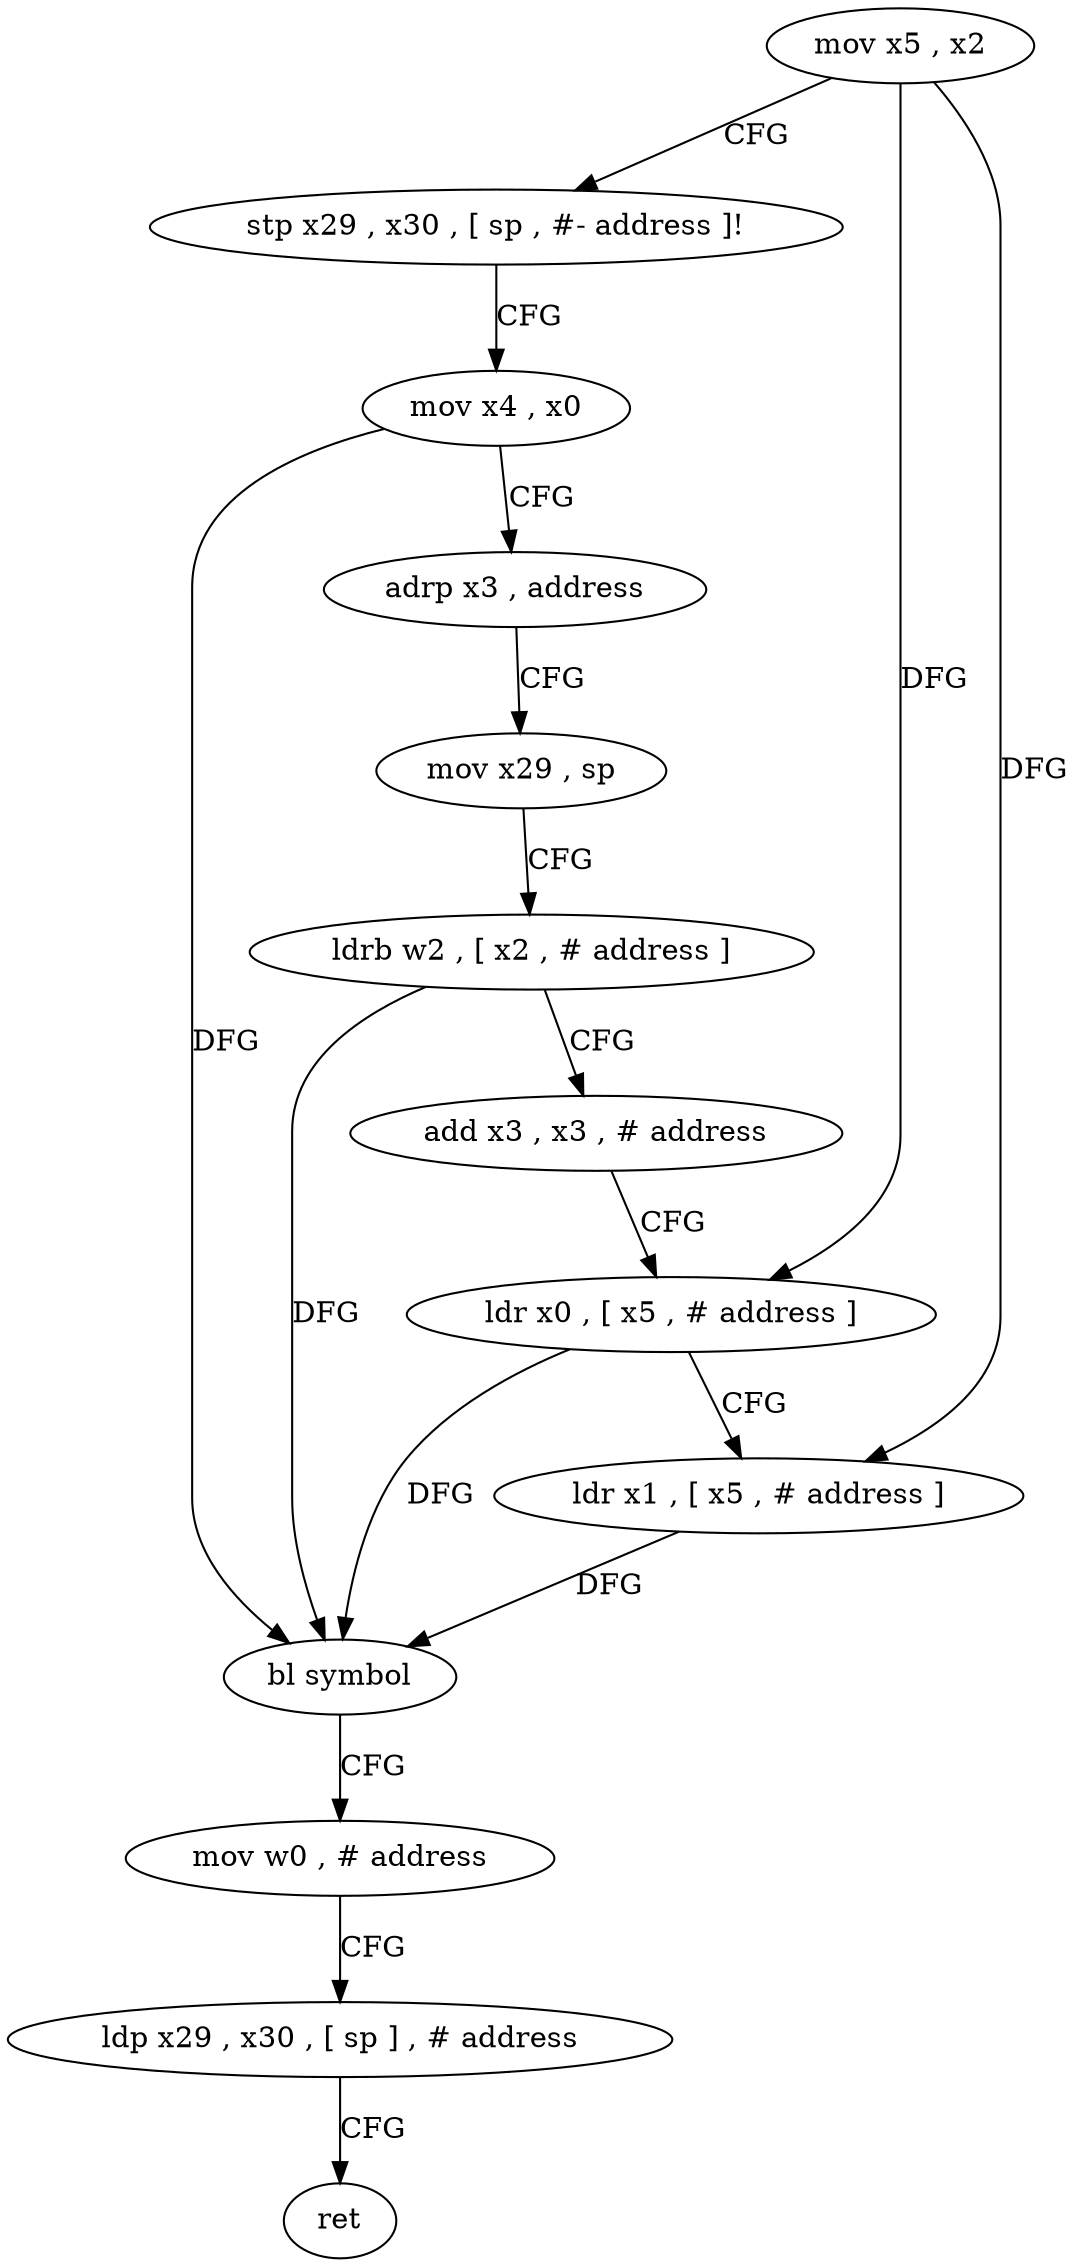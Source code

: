digraph "func" {
"4216904" [label = "mov x5 , x2" ]
"4216908" [label = "stp x29 , x30 , [ sp , #- address ]!" ]
"4216912" [label = "mov x4 , x0" ]
"4216916" [label = "adrp x3 , address" ]
"4216920" [label = "mov x29 , sp" ]
"4216924" [label = "ldrb w2 , [ x2 , # address ]" ]
"4216928" [label = "add x3 , x3 , # address" ]
"4216932" [label = "ldr x0 , [ x5 , # address ]" ]
"4216936" [label = "ldr x1 , [ x5 , # address ]" ]
"4216940" [label = "bl symbol" ]
"4216944" [label = "mov w0 , # address" ]
"4216948" [label = "ldp x29 , x30 , [ sp ] , # address" ]
"4216952" [label = "ret" ]
"4216904" -> "4216908" [ label = "CFG" ]
"4216904" -> "4216932" [ label = "DFG" ]
"4216904" -> "4216936" [ label = "DFG" ]
"4216908" -> "4216912" [ label = "CFG" ]
"4216912" -> "4216916" [ label = "CFG" ]
"4216912" -> "4216940" [ label = "DFG" ]
"4216916" -> "4216920" [ label = "CFG" ]
"4216920" -> "4216924" [ label = "CFG" ]
"4216924" -> "4216928" [ label = "CFG" ]
"4216924" -> "4216940" [ label = "DFG" ]
"4216928" -> "4216932" [ label = "CFG" ]
"4216932" -> "4216936" [ label = "CFG" ]
"4216932" -> "4216940" [ label = "DFG" ]
"4216936" -> "4216940" [ label = "DFG" ]
"4216940" -> "4216944" [ label = "CFG" ]
"4216944" -> "4216948" [ label = "CFG" ]
"4216948" -> "4216952" [ label = "CFG" ]
}
